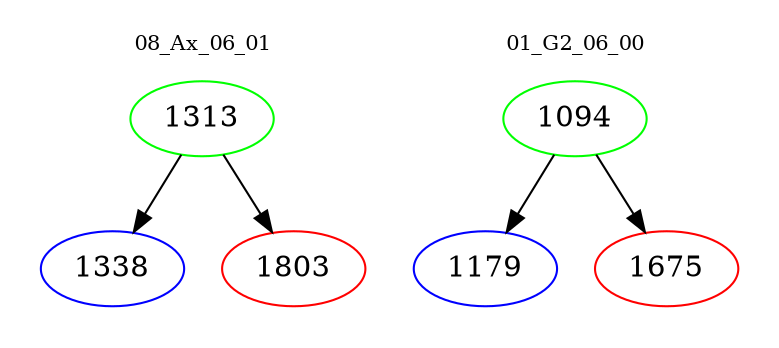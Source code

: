 digraph{
subgraph cluster_0 {
color = white
label = "08_Ax_06_01";
fontsize=10;
T0_1313 [label="1313", color="green"]
T0_1313 -> T0_1338 [color="black"]
T0_1338 [label="1338", color="blue"]
T0_1313 -> T0_1803 [color="black"]
T0_1803 [label="1803", color="red"]
}
subgraph cluster_1 {
color = white
label = "01_G2_06_00";
fontsize=10;
T1_1094 [label="1094", color="green"]
T1_1094 -> T1_1179 [color="black"]
T1_1179 [label="1179", color="blue"]
T1_1094 -> T1_1675 [color="black"]
T1_1675 [label="1675", color="red"]
}
}
